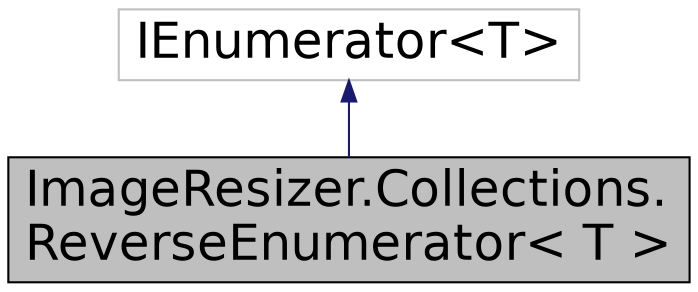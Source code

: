 digraph "ImageResizer.Collections.ReverseEnumerator&lt; T &gt;"
{
  edge [fontname="Helvetica",fontsize="24",labelfontname="Helvetica",labelfontsize="24"];
  node [fontname="Helvetica",fontsize="24",shape=record];
  Node1 [label="ImageResizer.Collections.\lReverseEnumerator\< T \>",height=0.2,width=0.4,color="black", fillcolor="grey75", style="filled" fontcolor="black"];
  Node2 -> Node1 [dir="back",color="midnightblue",fontsize="24",style="solid",fontname="Helvetica"];
  Node2 [label="IEnumerator\<T\>",height=0.2,width=0.4,color="grey75", fillcolor="white", style="filled"];
}
